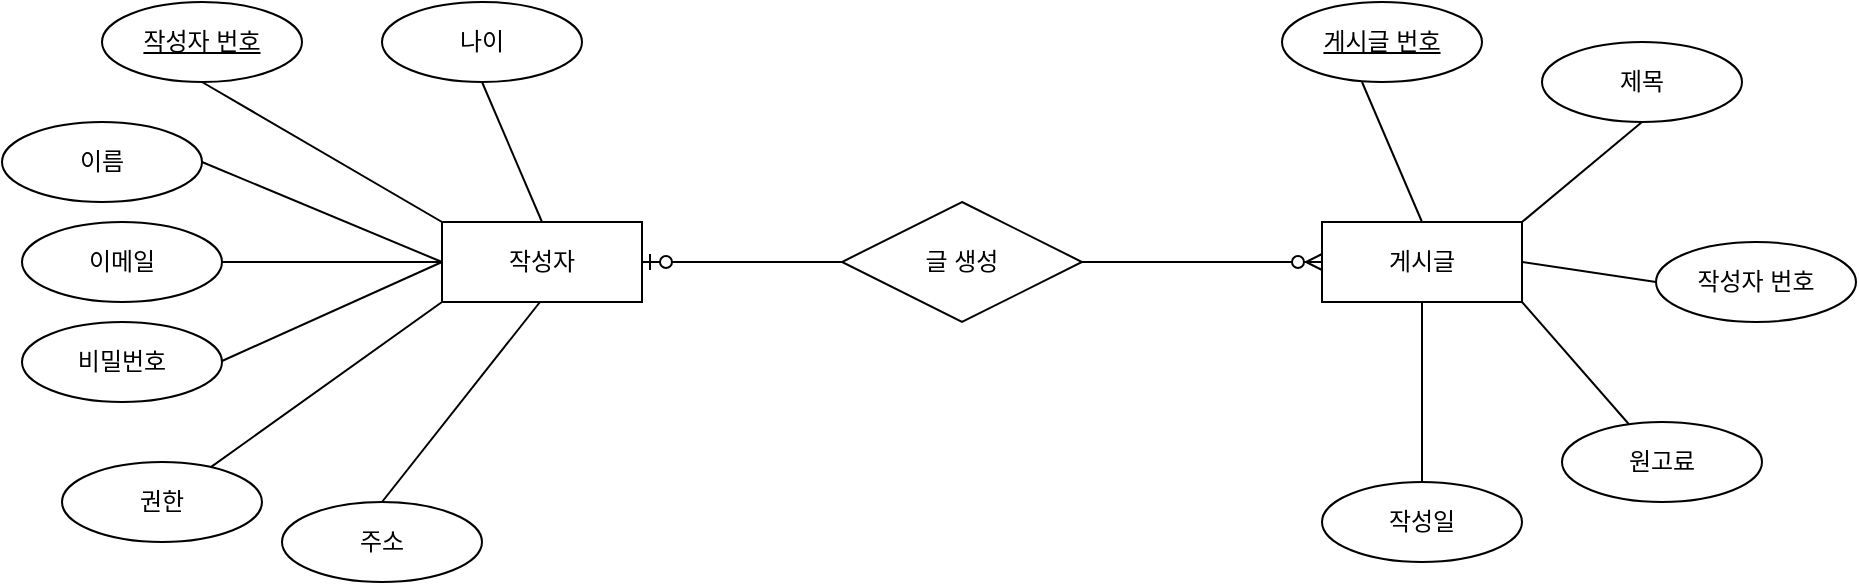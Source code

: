 <mxfile version="22.1.3" type="device">
  <diagram name="페이지-1" id="txj9b7GQbk_yAVT5GaKI">
    <mxGraphModel dx="2117" dy="534" grid="1" gridSize="10" guides="1" tooltips="1" connect="1" arrows="1" fold="1" page="1" pageScale="1" pageWidth="827" pageHeight="1169" math="0" shadow="0">
      <root>
        <mxCell id="0" />
        <mxCell id="1" parent="0" />
        <mxCell id="qVl3hC68XofdQkEQLV8r-2" value="작성자" style="whiteSpace=wrap;html=1;align=center;" parent="1" vertex="1">
          <mxGeometry x="120" y="140" width="100" height="40" as="geometry" />
        </mxCell>
        <mxCell id="qVl3hC68XofdQkEQLV8r-3" value="글 생성" style="shape=rhombus;perimeter=rhombusPerimeter;whiteSpace=wrap;html=1;align=center;" parent="1" vertex="1">
          <mxGeometry x="320" y="130" width="120" height="60" as="geometry" />
        </mxCell>
        <mxCell id="qVl3hC68XofdQkEQLV8r-4" value="나이" style="ellipse;whiteSpace=wrap;html=1;align=center;" parent="1" vertex="1">
          <mxGeometry x="90" y="30" width="100" height="40" as="geometry" />
        </mxCell>
        <mxCell id="qVl3hC68XofdQkEQLV8r-8" value="게시글" style="whiteSpace=wrap;html=1;align=center;" parent="1" vertex="1">
          <mxGeometry x="560" y="140" width="100" height="40" as="geometry" />
        </mxCell>
        <mxCell id="qVl3hC68XofdQkEQLV8r-15" value="주소" style="ellipse;whiteSpace=wrap;html=1;align=center;" parent="1" vertex="1">
          <mxGeometry x="40" y="280" width="100" height="40" as="geometry" />
        </mxCell>
        <mxCell id="qVl3hC68XofdQkEQLV8r-16" value="권한" style="ellipse;whiteSpace=wrap;html=1;align=center;" parent="1" vertex="1">
          <mxGeometry x="-70" y="260" width="100" height="40" as="geometry" />
        </mxCell>
        <mxCell id="qVl3hC68XofdQkEQLV8r-17" value="비밀번호" style="ellipse;whiteSpace=wrap;html=1;align=center;" parent="1" vertex="1">
          <mxGeometry x="-90" y="190" width="100" height="40" as="geometry" />
        </mxCell>
        <mxCell id="qVl3hC68XofdQkEQLV8r-18" value="이메일" style="ellipse;whiteSpace=wrap;html=1;align=center;" parent="1" vertex="1">
          <mxGeometry x="-90" y="140" width="100" height="40" as="geometry" />
        </mxCell>
        <mxCell id="qVl3hC68XofdQkEQLV8r-19" value="이름" style="ellipse;whiteSpace=wrap;html=1;align=center;" parent="1" vertex="1">
          <mxGeometry x="-100" y="90" width="100" height="40" as="geometry" />
        </mxCell>
        <mxCell id="qVl3hC68XofdQkEQLV8r-25" value="" style="endArrow=none;html=1;rounded=0;entryX=0;entryY=0;entryDx=0;entryDy=0;" parent="1" target="qVl3hC68XofdQkEQLV8r-2" edge="1">
          <mxGeometry relative="1" as="geometry">
            <mxPoint y="70" as="sourcePoint" />
            <mxPoint x="160" y="70" as="targetPoint" />
          </mxGeometry>
        </mxCell>
        <mxCell id="qVl3hC68XofdQkEQLV8r-28" value="작성자 번호" style="ellipse;whiteSpace=wrap;html=1;align=center;fontStyle=4;" parent="1" vertex="1">
          <mxGeometry x="-50" y="30" width="100" height="40" as="geometry" />
        </mxCell>
        <mxCell id="qVl3hC68XofdQkEQLV8r-29" value="" style="endArrow=none;html=1;rounded=0;entryX=0;entryY=0.5;entryDx=0;entryDy=0;" parent="1" target="qVl3hC68XofdQkEQLV8r-2" edge="1">
          <mxGeometry relative="1" as="geometry">
            <mxPoint x="10" y="160" as="sourcePoint" />
            <mxPoint x="110" y="170" as="targetPoint" />
          </mxGeometry>
        </mxCell>
        <mxCell id="qVl3hC68XofdQkEQLV8r-40" value="" style="endArrow=none;html=1;rounded=0;entryX=0;entryY=0.5;entryDx=0;entryDy=0;" parent="1" target="qVl3hC68XofdQkEQLV8r-2" edge="1">
          <mxGeometry relative="1" as="geometry">
            <mxPoint y="110" as="sourcePoint" />
            <mxPoint x="120" y="180" as="targetPoint" />
          </mxGeometry>
        </mxCell>
        <mxCell id="qVl3hC68XofdQkEQLV8r-41" value="" style="endArrow=none;html=1;rounded=0;entryX=0;entryY=0.5;entryDx=0;entryDy=0;" parent="1" target="qVl3hC68XofdQkEQLV8r-2" edge="1">
          <mxGeometry relative="1" as="geometry">
            <mxPoint x="10" y="209.5" as="sourcePoint" />
            <mxPoint x="120" y="209.5" as="targetPoint" />
          </mxGeometry>
        </mxCell>
        <mxCell id="qVl3hC68XofdQkEQLV8r-42" value="" style="endArrow=none;html=1;rounded=0;entryX=0;entryY=1;entryDx=0;entryDy=0;" parent="1" source="qVl3hC68XofdQkEQLV8r-16" target="qVl3hC68XofdQkEQLV8r-2" edge="1">
          <mxGeometry relative="1" as="geometry">
            <mxPoint x="70" y="259.5" as="sourcePoint" />
            <mxPoint x="180" y="210" as="targetPoint" />
          </mxGeometry>
        </mxCell>
        <mxCell id="qVl3hC68XofdQkEQLV8r-43" value="" style="endArrow=none;html=1;rounded=0;entryX=0;entryY=0.5;entryDx=0;entryDy=0;exitX=0.5;exitY=0;exitDx=0;exitDy=0;" parent="1" source="qVl3hC68XofdQkEQLV8r-15" edge="1">
          <mxGeometry relative="1" as="geometry">
            <mxPoint x="50" y="282" as="sourcePoint" />
            <mxPoint x="169" y="180" as="targetPoint" />
          </mxGeometry>
        </mxCell>
        <mxCell id="qVl3hC68XofdQkEQLV8r-46" value="" style="endArrow=none;html=1;rounded=0;entryX=0.5;entryY=0;entryDx=0;entryDy=0;" parent="1" target="qVl3hC68XofdQkEQLV8r-2" edge="1">
          <mxGeometry relative="1" as="geometry">
            <mxPoint x="140" y="70" as="sourcePoint" />
            <mxPoint x="260" y="160" as="targetPoint" />
          </mxGeometry>
        </mxCell>
        <mxCell id="qVl3hC68XofdQkEQLV8r-47" value="작성일" style="ellipse;whiteSpace=wrap;html=1;align=center;" parent="1" vertex="1">
          <mxGeometry x="560" y="270" width="100" height="40" as="geometry" />
        </mxCell>
        <mxCell id="qVl3hC68XofdQkEQLV8r-50" value="원고료" style="ellipse;whiteSpace=wrap;html=1;align=center;" parent="1" vertex="1">
          <mxGeometry x="680" y="240" width="100" height="40" as="geometry" />
        </mxCell>
        <mxCell id="qVl3hC68XofdQkEQLV8r-51" value="작성자 번호" style="ellipse;whiteSpace=wrap;html=1;align=center;" parent="1" vertex="1">
          <mxGeometry x="727" y="150" width="100" height="40" as="geometry" />
        </mxCell>
        <mxCell id="qVl3hC68XofdQkEQLV8r-53" value="제목" style="ellipse;whiteSpace=wrap;html=1;align=center;" parent="1" vertex="1">
          <mxGeometry x="670" y="50" width="100" height="40" as="geometry" />
        </mxCell>
        <mxCell id="qVl3hC68XofdQkEQLV8r-56" value="게시글 번호" style="ellipse;whiteSpace=wrap;html=1;align=center;fontStyle=4;" parent="1" vertex="1">
          <mxGeometry x="540" y="30" width="100" height="40" as="geometry" />
        </mxCell>
        <mxCell id="qVl3hC68XofdQkEQLV8r-59" value="" style="endArrow=none;html=1;rounded=0;entryX=0.5;entryY=0;entryDx=0;entryDy=0;" parent="1" target="qVl3hC68XofdQkEQLV8r-8" edge="1">
          <mxGeometry relative="1" as="geometry">
            <mxPoint x="580" y="70" as="sourcePoint" />
            <mxPoint x="740" y="70" as="targetPoint" />
          </mxGeometry>
        </mxCell>
        <mxCell id="qVl3hC68XofdQkEQLV8r-61" value="" style="endArrow=none;html=1;rounded=0;entryX=1;entryY=0;entryDx=0;entryDy=0;" parent="1" target="qVl3hC68XofdQkEQLV8r-8" edge="1">
          <mxGeometry relative="1" as="geometry">
            <mxPoint x="720" y="90" as="sourcePoint" />
            <mxPoint x="750" y="160" as="targetPoint" />
          </mxGeometry>
        </mxCell>
        <mxCell id="qVl3hC68XofdQkEQLV8r-62" value="" style="endArrow=none;html=1;rounded=0;entryX=0.5;entryY=0;entryDx=0;entryDy=0;" parent="1" target="qVl3hC68XofdQkEQLV8r-47" edge="1">
          <mxGeometry relative="1" as="geometry">
            <mxPoint x="610" y="180" as="sourcePoint" />
            <mxPoint x="640" y="250" as="targetPoint" />
          </mxGeometry>
        </mxCell>
        <mxCell id="qVl3hC68XofdQkEQLV8r-63" value="" style="endArrow=none;html=1;rounded=0;" parent="1" target="qVl3hC68XofdQkEQLV8r-50" edge="1">
          <mxGeometry relative="1" as="geometry">
            <mxPoint x="660" y="180" as="sourcePoint" />
            <mxPoint x="690" y="310" as="targetPoint" />
          </mxGeometry>
        </mxCell>
        <mxCell id="qVl3hC68XofdQkEQLV8r-64" value="" style="endArrow=none;html=1;rounded=0;entryX=0;entryY=0.5;entryDx=0;entryDy=0;" parent="1" target="qVl3hC68XofdQkEQLV8r-51" edge="1">
          <mxGeometry relative="1" as="geometry">
            <mxPoint x="660" y="160" as="sourcePoint" />
            <mxPoint x="690" y="230" as="targetPoint" />
          </mxGeometry>
        </mxCell>
        <mxCell id="qVl3hC68XofdQkEQLV8r-66" value="" style="edgeStyle=entityRelationEdgeStyle;fontSize=12;html=1;endArrow=ERzeroToOne;endFill=1;rounded=0;entryX=1;entryY=0.5;entryDx=0;entryDy=0;exitX=0;exitY=0.5;exitDx=0;exitDy=0;" parent="1" source="qVl3hC68XofdQkEQLV8r-3" target="qVl3hC68XofdQkEQLV8r-2" edge="1">
          <mxGeometry width="100" height="100" relative="1" as="geometry">
            <mxPoint x="220" y="300" as="sourcePoint" />
            <mxPoint x="320" y="200" as="targetPoint" />
          </mxGeometry>
        </mxCell>
        <mxCell id="qVl3hC68XofdQkEQLV8r-68" value="" style="edgeStyle=entityRelationEdgeStyle;fontSize=12;html=1;endArrow=ERzeroToMany;endFill=1;rounded=0;entryX=0;entryY=0.5;entryDx=0;entryDy=0;" parent="1" target="qVl3hC68XofdQkEQLV8r-8" edge="1">
          <mxGeometry width="100" height="100" relative="1" as="geometry">
            <mxPoint x="440" y="160" as="sourcePoint" />
            <mxPoint x="540" y="60" as="targetPoint" />
          </mxGeometry>
        </mxCell>
      </root>
    </mxGraphModel>
  </diagram>
</mxfile>
